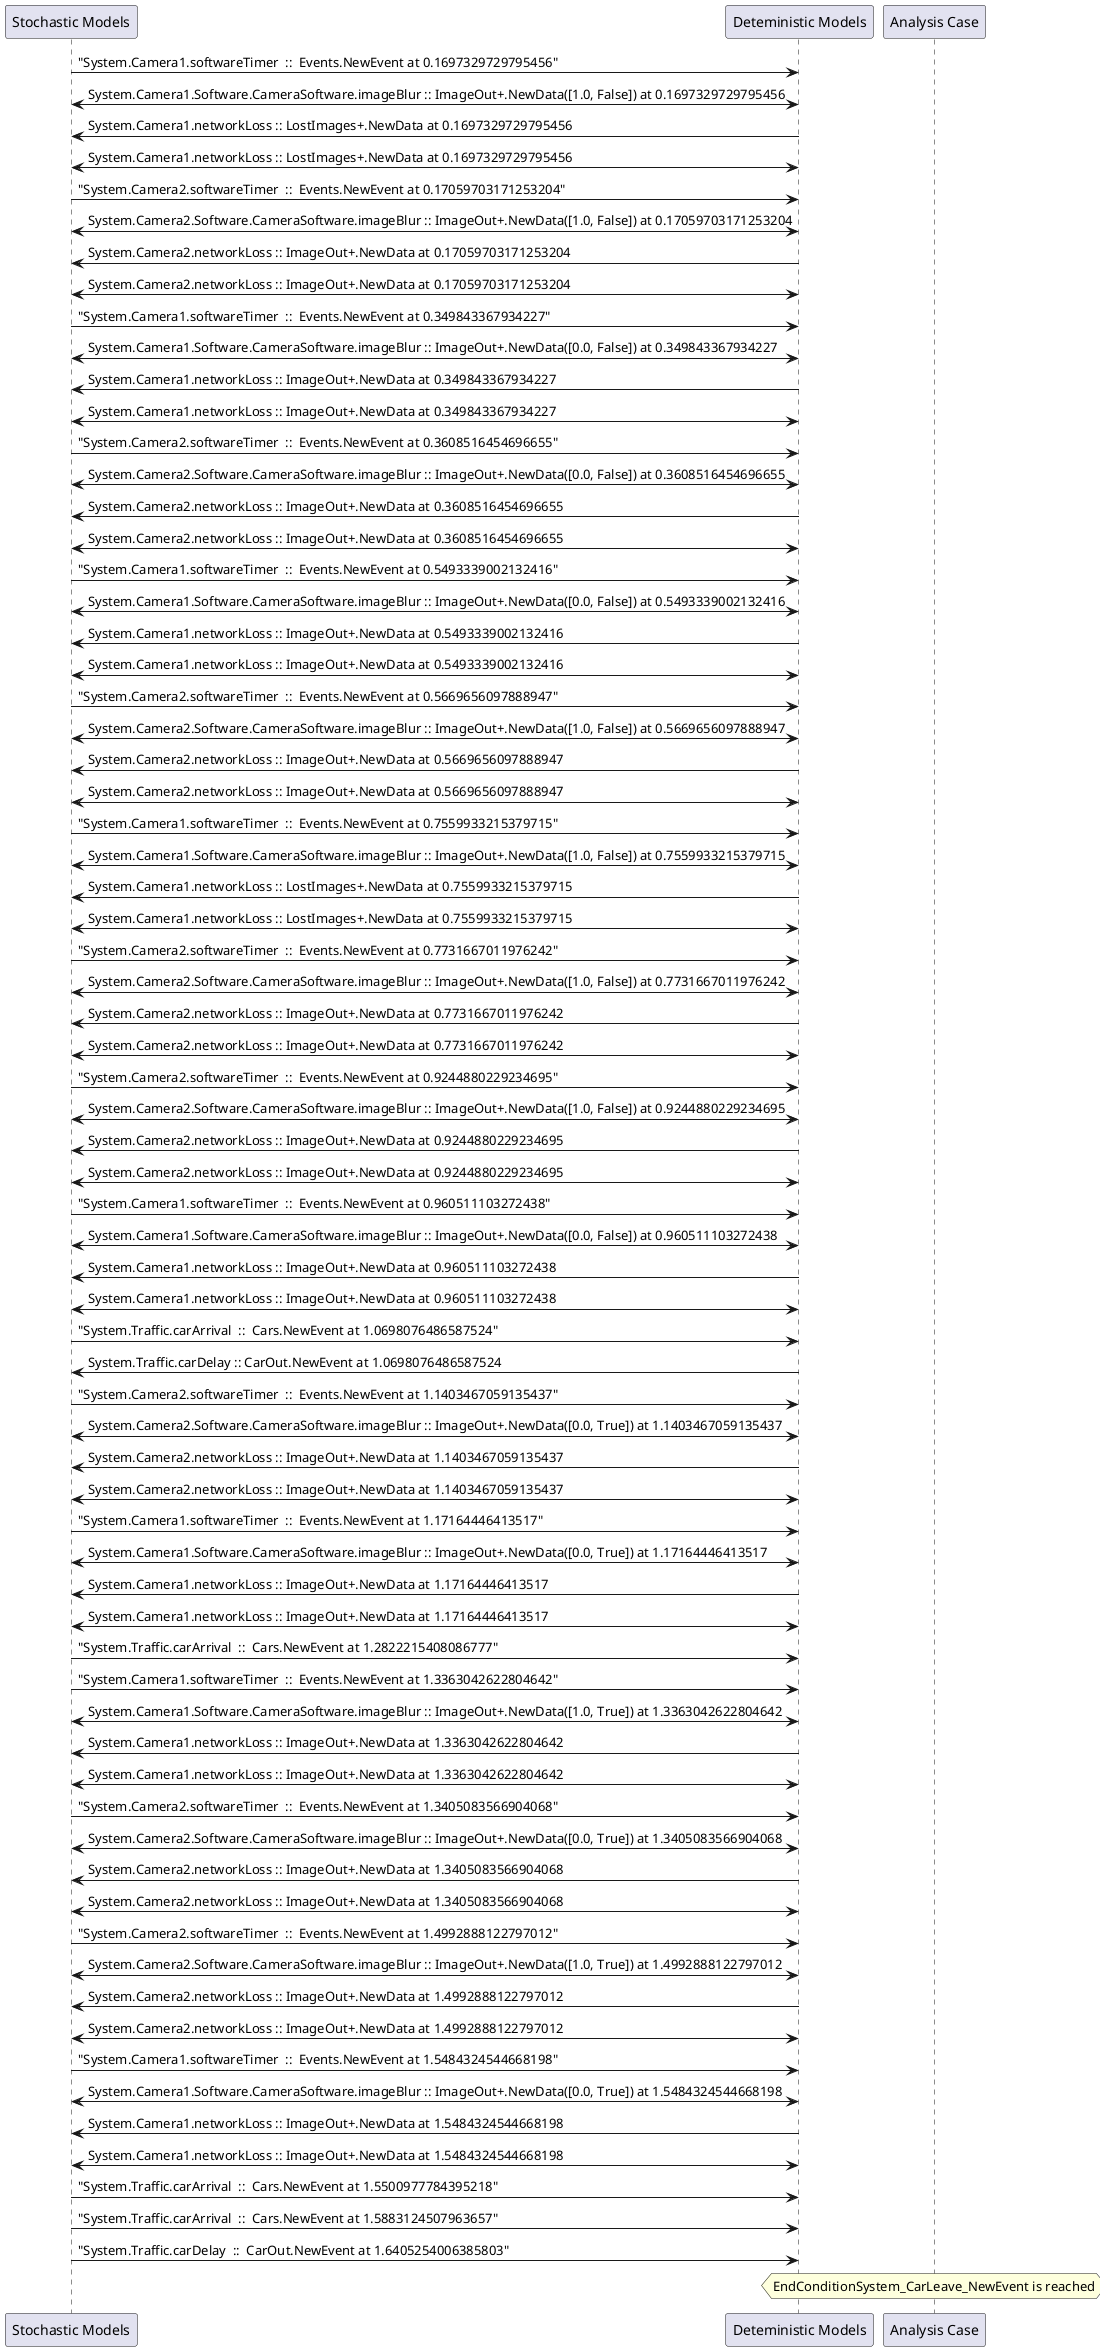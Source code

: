 
	@startuml
	participant "Stochastic Models" as stochmodel
	participant "Deteministic Models" as detmodel
	participant "Analysis Case" as analysis
	{27458_stop} stochmodel -> detmodel : "System.Camera1.softwareTimer  ::  Events.NewEvent at 0.1697329729795456"
detmodel <-> stochmodel : System.Camera1.Software.CameraSoftware.imageBlur :: ImageOut+.NewData([1.0, False]) at 0.1697329729795456
detmodel -> stochmodel : System.Camera1.networkLoss :: LostImages+.NewData at 0.1697329729795456
detmodel <-> stochmodel : System.Camera1.networkLoss :: LostImages+.NewData at 0.1697329729795456
{27474_stop} stochmodel -> detmodel : "System.Camera2.softwareTimer  ::  Events.NewEvent at 0.17059703171253204"
detmodel <-> stochmodel : System.Camera2.Software.CameraSoftware.imageBlur :: ImageOut+.NewData([1.0, False]) at 0.17059703171253204
detmodel -> stochmodel : System.Camera2.networkLoss :: ImageOut+.NewData at 0.17059703171253204
detmodel <-> stochmodel : System.Camera2.networkLoss :: ImageOut+.NewData at 0.17059703171253204
{27459_stop} stochmodel -> detmodel : "System.Camera1.softwareTimer  ::  Events.NewEvent at 0.349843367934227"
detmodel <-> stochmodel : System.Camera1.Software.CameraSoftware.imageBlur :: ImageOut+.NewData([0.0, False]) at 0.349843367934227
detmodel -> stochmodel : System.Camera1.networkLoss :: ImageOut+.NewData at 0.349843367934227
detmodel <-> stochmodel : System.Camera1.networkLoss :: ImageOut+.NewData at 0.349843367934227
{27475_stop} stochmodel -> detmodel : "System.Camera2.softwareTimer  ::  Events.NewEvent at 0.3608516454696655"
detmodel <-> stochmodel : System.Camera2.Software.CameraSoftware.imageBlur :: ImageOut+.NewData([0.0, False]) at 0.3608516454696655
detmodel -> stochmodel : System.Camera2.networkLoss :: ImageOut+.NewData at 0.3608516454696655
detmodel <-> stochmodel : System.Camera2.networkLoss :: ImageOut+.NewData at 0.3608516454696655
{27460_stop} stochmodel -> detmodel : "System.Camera1.softwareTimer  ::  Events.NewEvent at 0.5493339002132416"
detmodel <-> stochmodel : System.Camera1.Software.CameraSoftware.imageBlur :: ImageOut+.NewData([0.0, False]) at 0.5493339002132416
detmodel -> stochmodel : System.Camera1.networkLoss :: ImageOut+.NewData at 0.5493339002132416
detmodel <-> stochmodel : System.Camera1.networkLoss :: ImageOut+.NewData at 0.5493339002132416
{27476_stop} stochmodel -> detmodel : "System.Camera2.softwareTimer  ::  Events.NewEvent at 0.5669656097888947"
detmodel <-> stochmodel : System.Camera2.Software.CameraSoftware.imageBlur :: ImageOut+.NewData([1.0, False]) at 0.5669656097888947
detmodel -> stochmodel : System.Camera2.networkLoss :: ImageOut+.NewData at 0.5669656097888947
detmodel <-> stochmodel : System.Camera2.networkLoss :: ImageOut+.NewData at 0.5669656097888947
{27461_stop} stochmodel -> detmodel : "System.Camera1.softwareTimer  ::  Events.NewEvent at 0.7559933215379715"
detmodel <-> stochmodel : System.Camera1.Software.CameraSoftware.imageBlur :: ImageOut+.NewData([1.0, False]) at 0.7559933215379715
detmodel -> stochmodel : System.Camera1.networkLoss :: LostImages+.NewData at 0.7559933215379715
detmodel <-> stochmodel : System.Camera1.networkLoss :: LostImages+.NewData at 0.7559933215379715
{27477_stop} stochmodel -> detmodel : "System.Camera2.softwareTimer  ::  Events.NewEvent at 0.7731667011976242"
detmodel <-> stochmodel : System.Camera2.Software.CameraSoftware.imageBlur :: ImageOut+.NewData([1.0, False]) at 0.7731667011976242
detmodel -> stochmodel : System.Camera2.networkLoss :: ImageOut+.NewData at 0.7731667011976242
detmodel <-> stochmodel : System.Camera2.networkLoss :: ImageOut+.NewData at 0.7731667011976242
{27478_stop} stochmodel -> detmodel : "System.Camera2.softwareTimer  ::  Events.NewEvent at 0.9244880229234695"
detmodel <-> stochmodel : System.Camera2.Software.CameraSoftware.imageBlur :: ImageOut+.NewData([1.0, False]) at 0.9244880229234695
detmodel -> stochmodel : System.Camera2.networkLoss :: ImageOut+.NewData at 0.9244880229234695
detmodel <-> stochmodel : System.Camera2.networkLoss :: ImageOut+.NewData at 0.9244880229234695
{27462_stop} stochmodel -> detmodel : "System.Camera1.softwareTimer  ::  Events.NewEvent at 0.960511103272438"
detmodel <-> stochmodel : System.Camera1.Software.CameraSoftware.imageBlur :: ImageOut+.NewData([0.0, False]) at 0.960511103272438
detmodel -> stochmodel : System.Camera1.networkLoss :: ImageOut+.NewData at 0.960511103272438
detmodel <-> stochmodel : System.Camera1.networkLoss :: ImageOut+.NewData at 0.960511103272438
{27490_stop} stochmodel -> detmodel : "System.Traffic.carArrival  ::  Cars.NewEvent at 1.0698076486587524"
{27496_start} detmodel -> stochmodel : System.Traffic.carDelay :: CarOut.NewEvent at 1.0698076486587524
{27479_stop} stochmodel -> detmodel : "System.Camera2.softwareTimer  ::  Events.NewEvent at 1.1403467059135437"
detmodel <-> stochmodel : System.Camera2.Software.CameraSoftware.imageBlur :: ImageOut+.NewData([0.0, True]) at 1.1403467059135437
detmodel -> stochmodel : System.Camera2.networkLoss :: ImageOut+.NewData at 1.1403467059135437
detmodel <-> stochmodel : System.Camera2.networkLoss :: ImageOut+.NewData at 1.1403467059135437
{27463_stop} stochmodel -> detmodel : "System.Camera1.softwareTimer  ::  Events.NewEvent at 1.17164446413517"
detmodel <-> stochmodel : System.Camera1.Software.CameraSoftware.imageBlur :: ImageOut+.NewData([0.0, True]) at 1.17164446413517
detmodel -> stochmodel : System.Camera1.networkLoss :: ImageOut+.NewData at 1.17164446413517
detmodel <-> stochmodel : System.Camera1.networkLoss :: ImageOut+.NewData at 1.17164446413517
{27491_stop} stochmodel -> detmodel : "System.Traffic.carArrival  ::  Cars.NewEvent at 1.2822215408086777"
{27464_stop} stochmodel -> detmodel : "System.Camera1.softwareTimer  ::  Events.NewEvent at 1.3363042622804642"
detmodel <-> stochmodel : System.Camera1.Software.CameraSoftware.imageBlur :: ImageOut+.NewData([1.0, True]) at 1.3363042622804642
detmodel -> stochmodel : System.Camera1.networkLoss :: ImageOut+.NewData at 1.3363042622804642
detmodel <-> stochmodel : System.Camera1.networkLoss :: ImageOut+.NewData at 1.3363042622804642
{27480_stop} stochmodel -> detmodel : "System.Camera2.softwareTimer  ::  Events.NewEvent at 1.3405083566904068"
detmodel <-> stochmodel : System.Camera2.Software.CameraSoftware.imageBlur :: ImageOut+.NewData([0.0, True]) at 1.3405083566904068
detmodel -> stochmodel : System.Camera2.networkLoss :: ImageOut+.NewData at 1.3405083566904068
detmodel <-> stochmodel : System.Camera2.networkLoss :: ImageOut+.NewData at 1.3405083566904068
{27481_stop} stochmodel -> detmodel : "System.Camera2.softwareTimer  ::  Events.NewEvent at 1.4992888122797012"
detmodel <-> stochmodel : System.Camera2.Software.CameraSoftware.imageBlur :: ImageOut+.NewData([1.0, True]) at 1.4992888122797012
detmodel -> stochmodel : System.Camera2.networkLoss :: ImageOut+.NewData at 1.4992888122797012
detmodel <-> stochmodel : System.Camera2.networkLoss :: ImageOut+.NewData at 1.4992888122797012
{27465_stop} stochmodel -> detmodel : "System.Camera1.softwareTimer  ::  Events.NewEvent at 1.5484324544668198"
detmodel <-> stochmodel : System.Camera1.Software.CameraSoftware.imageBlur :: ImageOut+.NewData([0.0, True]) at 1.5484324544668198
detmodel -> stochmodel : System.Camera1.networkLoss :: ImageOut+.NewData at 1.5484324544668198
detmodel <-> stochmodel : System.Camera1.networkLoss :: ImageOut+.NewData at 1.5484324544668198
{27492_stop} stochmodel -> detmodel : "System.Traffic.carArrival  ::  Cars.NewEvent at 1.5500977784395218"
{27493_stop} stochmodel -> detmodel : "System.Traffic.carArrival  ::  Cars.NewEvent at 1.5883124507963657"
{27496_stop} stochmodel -> detmodel : "System.Traffic.carDelay  ::  CarOut.NewEvent at 1.6405254006385803"
{27496_start} <-> {27496_stop} : delay
hnote over analysis 
EndConditionSystem_CarLeave_NewEvent is reached
endnote
@enduml